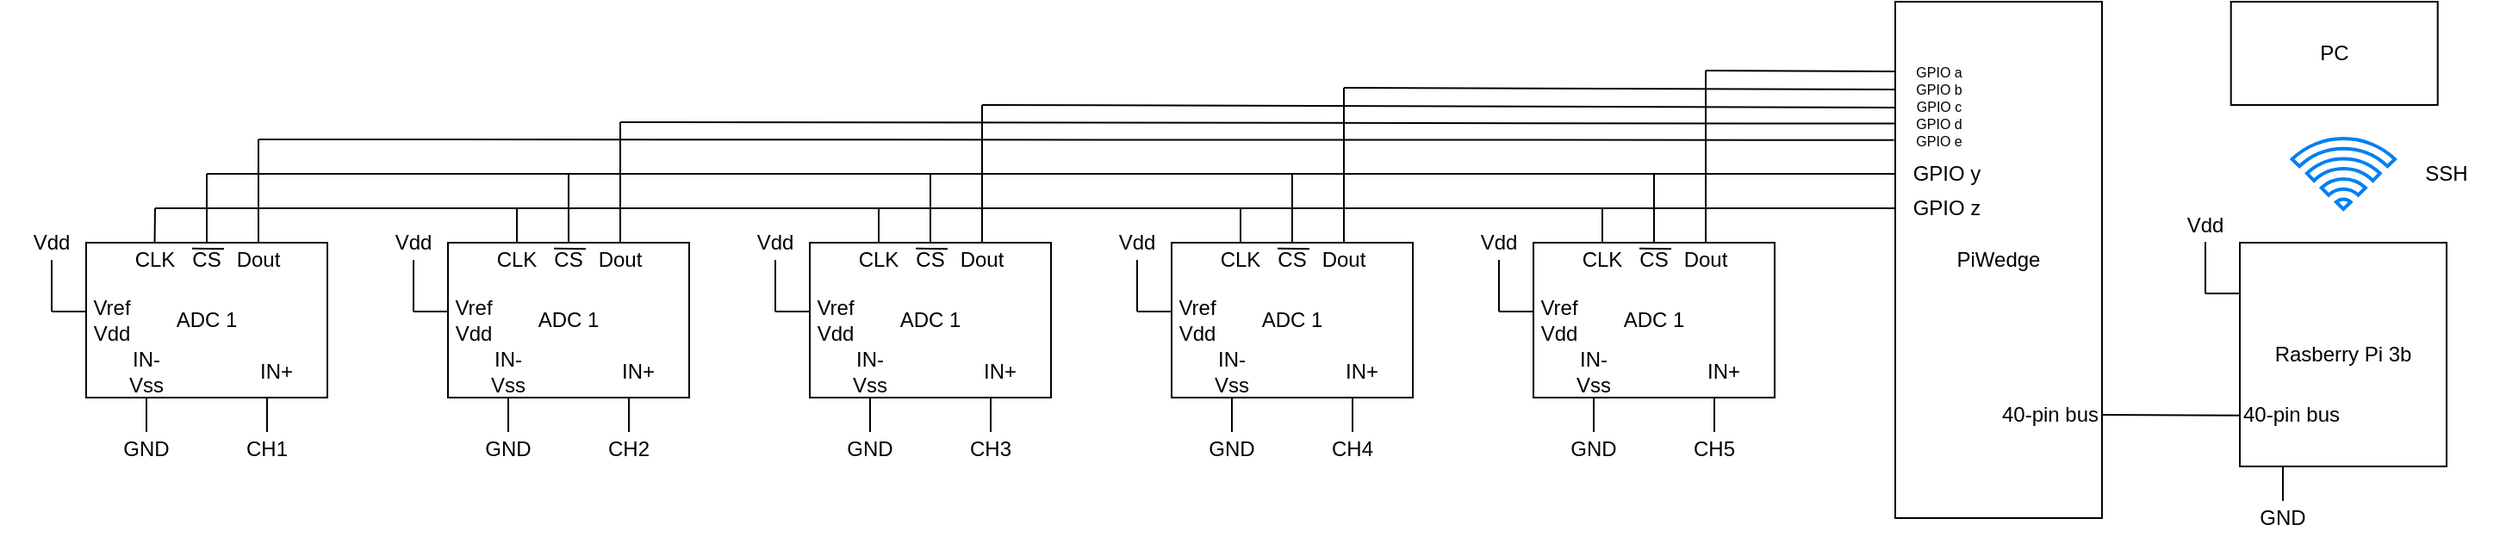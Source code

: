 <mxfile version="22.1.21" type="device">
  <diagram name="Page-1" id="Ev36nVuPld4PKjtB2sHt">
    <mxGraphModel dx="1562" dy="754" grid="1" gridSize="10" guides="1" tooltips="1" connect="1" arrows="1" fold="1" page="1" pageScale="1" pageWidth="1654" pageHeight="1169" math="0" shadow="0">
      <root>
        <mxCell id="0" />
        <mxCell id="1" parent="0" />
        <mxCell id="anxNY39wNQdtn7TiDI63-10" value="PiWedge" style="rounded=0;whiteSpace=wrap;html=1;" parent="1" vertex="1">
          <mxGeometry x="1230" y="520" width="120" height="300" as="geometry" />
        </mxCell>
        <mxCell id="anxNY39wNQdtn7TiDI63-11" value="Rasberry Pi 3b" style="rounded=0;whiteSpace=wrap;html=1;" parent="1" vertex="1">
          <mxGeometry x="1430" y="660" width="120" height="130" as="geometry" />
        </mxCell>
        <mxCell id="anxNY39wNQdtn7TiDI63-12" value="ADC 1" style="rounded=0;whiteSpace=wrap;html=1;" parent="1" vertex="1">
          <mxGeometry x="180" y="660" width="140" height="90" as="geometry" />
        </mxCell>
        <mxCell id="anxNY39wNQdtn7TiDI63-24" value="" style="endArrow=none;html=1;rounded=0;entryX=-0.005;entryY=0.334;entryDx=0;entryDy=0;entryPerimeter=0;" parent="1" target="anxNY39wNQdtn7TiDI63-28" edge="1">
          <mxGeometry width="50" height="50" relative="1" as="geometry">
            <mxPoint x="160" y="700" as="sourcePoint" />
            <mxPoint x="480" y="740" as="targetPoint" />
          </mxGeometry>
        </mxCell>
        <mxCell id="anxNY39wNQdtn7TiDI63-26" value="" style="endArrow=none;html=1;rounded=0;entryX=0.25;entryY=1;entryDx=0;entryDy=0;" parent="1" target="anxNY39wNQdtn7TiDI63-12" edge="1">
          <mxGeometry width="50" height="50" relative="1" as="geometry">
            <mxPoint x="215" y="770" as="sourcePoint" />
            <mxPoint x="390" y="630" as="targetPoint" />
          </mxGeometry>
        </mxCell>
        <mxCell id="anxNY39wNQdtn7TiDI63-27" value="IN-&lt;br&gt;Vss" style="text;html=1;strokeColor=none;fillColor=none;align=center;verticalAlign=middle;whiteSpace=wrap;rounded=0;" parent="1" vertex="1">
          <mxGeometry x="185" y="720" width="60" height="30" as="geometry" />
        </mxCell>
        <mxCell id="anxNY39wNQdtn7TiDI63-28" value="Vref&lt;br&gt;Vdd" style="text;html=1;strokeColor=none;fillColor=none;align=center;verticalAlign=middle;whiteSpace=wrap;rounded=0;" parent="1" vertex="1">
          <mxGeometry x="180" y="690" width="30" height="30" as="geometry" />
        </mxCell>
        <mxCell id="anxNY39wNQdtn7TiDI63-30" value="" style="endArrow=none;html=1;rounded=0;entryX=0.75;entryY=1;entryDx=0;entryDy=0;" parent="1" target="anxNY39wNQdtn7TiDI63-12" edge="1">
          <mxGeometry width="50" height="50" relative="1" as="geometry">
            <mxPoint x="285" y="770" as="sourcePoint" />
            <mxPoint x="390" y="710" as="targetPoint" />
          </mxGeometry>
        </mxCell>
        <mxCell id="anxNY39wNQdtn7TiDI63-31" value="IN+" style="text;html=1;align=center;verticalAlign=middle;resizable=0;points=[];autosize=1;strokeColor=none;fillColor=none;" parent="1" vertex="1">
          <mxGeometry x="270" y="720" width="40" height="30" as="geometry" />
        </mxCell>
        <mxCell id="anxNY39wNQdtn7TiDI63-32" value="" style="endArrow=none;html=1;rounded=0;" parent="1" edge="1">
          <mxGeometry width="50" height="50" relative="1" as="geometry">
            <mxPoint x="280" y="660" as="sourcePoint" />
            <mxPoint x="280" y="600" as="targetPoint" />
          </mxGeometry>
        </mxCell>
        <mxCell id="anxNY39wNQdtn7TiDI63-33" value="" style="endArrow=none;html=1;rounded=0;" parent="1" edge="1">
          <mxGeometry width="50" height="50" relative="1" as="geometry">
            <mxPoint x="160" y="700" as="sourcePoint" />
            <mxPoint x="160" y="670" as="targetPoint" />
          </mxGeometry>
        </mxCell>
        <mxCell id="anxNY39wNQdtn7TiDI63-34" value="" style="endArrow=none;html=1;rounded=0;exitX=0.284;exitY=0.003;exitDx=0;exitDy=0;exitPerimeter=0;" parent="1" source="anxNY39wNQdtn7TiDI63-12" edge="1">
          <mxGeometry width="50" height="50" relative="1" as="geometry">
            <mxPoint x="230" y="720" as="sourcePoint" />
            <mxPoint x="220" y="640" as="targetPoint" />
          </mxGeometry>
        </mxCell>
        <mxCell id="anxNY39wNQdtn7TiDI63-35" value="" style="endArrow=none;html=1;rounded=0;exitX=0.5;exitY=0;exitDx=0;exitDy=0;" parent="1" source="anxNY39wNQdtn7TiDI63-12" edge="1">
          <mxGeometry width="50" height="50" relative="1" as="geometry">
            <mxPoint x="230" y="720" as="sourcePoint" />
            <mxPoint x="250" y="620" as="targetPoint" />
          </mxGeometry>
        </mxCell>
        <mxCell id="anxNY39wNQdtn7TiDI63-43" value="" style="endArrow=none;html=1;rounded=0;exitX=0.75;exitY=0;exitDx=0;exitDy=0;" parent="1" edge="1">
          <mxGeometry width="50" height="50" relative="1" as="geometry">
            <mxPoint x="490" y="670" as="sourcePoint" />
            <mxPoint x="490" y="590" as="targetPoint" />
          </mxGeometry>
        </mxCell>
        <mxCell id="anxNY39wNQdtn7TiDI63-45" value="" style="endArrow=none;html=1;rounded=0;exitX=0.25;exitY=0;exitDx=0;exitDy=0;" parent="1" edge="1">
          <mxGeometry width="50" height="50" relative="1" as="geometry">
            <mxPoint x="430" y="670" as="sourcePoint" />
            <mxPoint x="430" y="640" as="targetPoint" />
          </mxGeometry>
        </mxCell>
        <mxCell id="anxNY39wNQdtn7TiDI63-46" value="" style="endArrow=none;html=1;rounded=0;exitX=0.5;exitY=0;exitDx=0;exitDy=0;" parent="1" edge="1">
          <mxGeometry width="50" height="50" relative="1" as="geometry">
            <mxPoint x="460" y="670" as="sourcePoint" />
            <mxPoint x="460" y="620" as="targetPoint" />
          </mxGeometry>
        </mxCell>
        <mxCell id="anxNY39wNQdtn7TiDI63-77" value="" style="endArrow=none;html=1;rounded=0;exitX=0.75;exitY=0;exitDx=0;exitDy=0;" parent="1" edge="1">
          <mxGeometry width="50" height="50" relative="1" as="geometry">
            <mxPoint x="700" y="670" as="sourcePoint" />
            <mxPoint x="700" y="580" as="targetPoint" />
          </mxGeometry>
        </mxCell>
        <mxCell id="anxNY39wNQdtn7TiDI63-79" value="" style="endArrow=none;html=1;rounded=0;exitX=0.25;exitY=0;exitDx=0;exitDy=0;" parent="1" edge="1">
          <mxGeometry width="50" height="50" relative="1" as="geometry">
            <mxPoint x="640" y="670" as="sourcePoint" />
            <mxPoint x="640" y="640" as="targetPoint" />
          </mxGeometry>
        </mxCell>
        <mxCell id="anxNY39wNQdtn7TiDI63-80" value="" style="endArrow=none;html=1;rounded=0;exitX=0.5;exitY=0;exitDx=0;exitDy=0;" parent="1" edge="1">
          <mxGeometry width="50" height="50" relative="1" as="geometry">
            <mxPoint x="670" y="670" as="sourcePoint" />
            <mxPoint x="670" y="620" as="targetPoint" />
          </mxGeometry>
        </mxCell>
        <mxCell id="anxNY39wNQdtn7TiDI63-88" value="" style="endArrow=none;html=1;rounded=0;exitX=0.75;exitY=0;exitDx=0;exitDy=0;" parent="1" edge="1">
          <mxGeometry width="50" height="50" relative="1" as="geometry">
            <mxPoint x="910" y="670" as="sourcePoint" />
            <mxPoint x="910" y="570" as="targetPoint" />
          </mxGeometry>
        </mxCell>
        <mxCell id="anxNY39wNQdtn7TiDI63-90" value="" style="endArrow=none;html=1;rounded=0;exitX=0.25;exitY=0;exitDx=0;exitDy=0;" parent="1" edge="1">
          <mxGeometry width="50" height="50" relative="1" as="geometry">
            <mxPoint x="850" y="670" as="sourcePoint" />
            <mxPoint x="850" y="640" as="targetPoint" />
          </mxGeometry>
        </mxCell>
        <mxCell id="anxNY39wNQdtn7TiDI63-91" value="" style="endArrow=none;html=1;rounded=0;exitX=0.5;exitY=0;exitDx=0;exitDy=0;" parent="1" edge="1">
          <mxGeometry width="50" height="50" relative="1" as="geometry">
            <mxPoint x="880" y="670" as="sourcePoint" />
            <mxPoint x="880" y="620" as="targetPoint" />
          </mxGeometry>
        </mxCell>
        <mxCell id="anxNY39wNQdtn7TiDI63-99" value="" style="endArrow=none;html=1;rounded=0;exitX=0.75;exitY=0;exitDx=0;exitDy=0;" parent="1" edge="1">
          <mxGeometry width="50" height="50" relative="1" as="geometry">
            <mxPoint x="1120" y="670" as="sourcePoint" />
            <mxPoint x="1120" y="560" as="targetPoint" />
          </mxGeometry>
        </mxCell>
        <mxCell id="anxNY39wNQdtn7TiDI63-101" value="" style="endArrow=none;html=1;rounded=0;exitX=0.25;exitY=0;exitDx=0;exitDy=0;" parent="1" edge="1">
          <mxGeometry width="50" height="50" relative="1" as="geometry">
            <mxPoint x="1060" y="670" as="sourcePoint" />
            <mxPoint x="1060" y="640" as="targetPoint" />
          </mxGeometry>
        </mxCell>
        <mxCell id="anxNY39wNQdtn7TiDI63-102" value="" style="endArrow=none;html=1;rounded=0;exitX=0.5;exitY=0;exitDx=0;exitDy=0;" parent="1" edge="1">
          <mxGeometry width="50" height="50" relative="1" as="geometry">
            <mxPoint x="1090" y="670" as="sourcePoint" />
            <mxPoint x="1090" y="620" as="targetPoint" />
          </mxGeometry>
        </mxCell>
        <mxCell id="anxNY39wNQdtn7TiDI63-103" value="" style="endArrow=none;html=1;rounded=0;entryX=0;entryY=0.5;entryDx=0;entryDy=0;" parent="1" target="anxNY39wNQdtn7TiDI63-109" edge="1">
          <mxGeometry width="50" height="50" relative="1" as="geometry">
            <mxPoint x="220" y="640" as="sourcePoint" />
            <mxPoint x="1210" y="640" as="targetPoint" />
          </mxGeometry>
        </mxCell>
        <mxCell id="anxNY39wNQdtn7TiDI63-104" value="" style="endArrow=none;html=1;rounded=0;exitX=0;exitY=0.5;exitDx=0;exitDy=0;" parent="1" source="anxNY39wNQdtn7TiDI63-108" edge="1">
          <mxGeometry width="50" height="50" relative="1" as="geometry">
            <mxPoint x="1210" y="620" as="sourcePoint" />
            <mxPoint x="250" y="620" as="targetPoint" />
          </mxGeometry>
        </mxCell>
        <mxCell id="anxNY39wNQdtn7TiDI63-105" value="" style="endArrow=none;html=1;rounded=0;exitX=-0.006;exitY=0.268;exitDx=0;exitDy=0;exitPerimeter=0;" parent="1" source="anxNY39wNQdtn7TiDI63-10" edge="1">
          <mxGeometry width="50" height="50" relative="1" as="geometry">
            <mxPoint x="1220" y="600" as="sourcePoint" />
            <mxPoint x="280" y="600" as="targetPoint" />
          </mxGeometry>
        </mxCell>
        <mxCell id="anxNY39wNQdtn7TiDI63-108" value="GPIO y" style="text;html=1;strokeColor=none;fillColor=none;align=center;verticalAlign=middle;whiteSpace=wrap;rounded=0;" parent="1" vertex="1">
          <mxGeometry x="1230" y="610" width="60" height="20" as="geometry" />
        </mxCell>
        <mxCell id="anxNY39wNQdtn7TiDI63-109" value="GPIO z" style="text;html=1;strokeColor=none;fillColor=none;align=center;verticalAlign=middle;whiteSpace=wrap;rounded=0;" parent="1" vertex="1">
          <mxGeometry x="1230" y="630" width="60" height="20" as="geometry" />
        </mxCell>
        <mxCell id="anxNY39wNQdtn7TiDI63-110" value="" style="endArrow=none;html=1;rounded=0;entryX=0;entryY=0.772;entryDx=0;entryDy=0;entryPerimeter=0;" parent="1" target="anxNY39wNQdtn7TiDI63-11" edge="1">
          <mxGeometry width="50" height="50" relative="1" as="geometry">
            <mxPoint x="1350" y="760" as="sourcePoint" />
            <mxPoint x="1320" y="650" as="targetPoint" />
          </mxGeometry>
        </mxCell>
        <mxCell id="anxNY39wNQdtn7TiDI63-111" value="40-pin bus" style="text;html=1;strokeColor=none;fillColor=none;align=center;verticalAlign=middle;whiteSpace=wrap;rounded=0;" parent="1" vertex="1">
          <mxGeometry x="1290" y="740" width="60" height="40" as="geometry" />
        </mxCell>
        <mxCell id="anxNY39wNQdtn7TiDI63-112" value="CS" style="text;html=1;strokeColor=none;fillColor=none;align=center;verticalAlign=middle;whiteSpace=wrap;rounded=0;" parent="1" vertex="1">
          <mxGeometry x="240" y="660" width="20" height="20" as="geometry" />
        </mxCell>
        <mxCell id="anxNY39wNQdtn7TiDI63-113" value="CLK" style="text;html=1;strokeColor=none;fillColor=none;align=center;verticalAlign=middle;whiteSpace=wrap;rounded=0;" parent="1" vertex="1">
          <mxGeometry x="210" y="660" width="20" height="20" as="geometry" />
        </mxCell>
        <mxCell id="anxNY39wNQdtn7TiDI63-122" value="" style="endArrow=none;html=1;rounded=0;exitX=-0.001;exitY=0.236;exitDx=0;exitDy=0;exitPerimeter=0;" parent="1" source="anxNY39wNQdtn7TiDI63-10" edge="1">
          <mxGeometry width="50" height="50" relative="1" as="geometry">
            <mxPoint x="840" y="660" as="sourcePoint" />
            <mxPoint x="490" y="590" as="targetPoint" />
          </mxGeometry>
        </mxCell>
        <mxCell id="anxNY39wNQdtn7TiDI63-123" value="" style="endArrow=none;html=1;rounded=0;entryX=0.004;entryY=0.205;entryDx=0;entryDy=0;entryPerimeter=0;" parent="1" target="anxNY39wNQdtn7TiDI63-10" edge="1">
          <mxGeometry width="50" height="50" relative="1" as="geometry">
            <mxPoint x="700" y="580" as="sourcePoint" />
            <mxPoint x="1090" y="620" as="targetPoint" />
          </mxGeometry>
        </mxCell>
        <mxCell id="anxNY39wNQdtn7TiDI63-124" value="" style="endArrow=none;html=1;rounded=0;exitX=0.004;exitY=0.17;exitDx=0;exitDy=0;exitPerimeter=0;" parent="1" source="anxNY39wNQdtn7TiDI63-10" edge="1">
          <mxGeometry width="50" height="50" relative="1" as="geometry">
            <mxPoint x="1070" y="710" as="sourcePoint" />
            <mxPoint x="910" y="570" as="targetPoint" />
          </mxGeometry>
        </mxCell>
        <mxCell id="anxNY39wNQdtn7TiDI63-125" value="" style="endArrow=none;html=1;rounded=0;entryX=0.002;entryY=0.135;entryDx=0;entryDy=0;entryPerimeter=0;" parent="1" target="anxNY39wNQdtn7TiDI63-10" edge="1">
          <mxGeometry width="50" height="50" relative="1" as="geometry">
            <mxPoint x="1120" y="560" as="sourcePoint" />
            <mxPoint x="1210" y="580" as="targetPoint" />
          </mxGeometry>
        </mxCell>
        <mxCell id="anxNY39wNQdtn7TiDI63-126" value="" style="html=1;verticalLabelPosition=bottom;align=center;labelBackgroundColor=#ffffff;verticalAlign=top;strokeWidth=2;strokeColor=#0080F0;shadow=0;dashed=0;shape=mxgraph.ios7.icons.wifi;pointerEvents=1" parent="1" vertex="1">
          <mxGeometry x="1460.3" y="599.5" width="59.7" height="41" as="geometry" />
        </mxCell>
        <mxCell id="anxNY39wNQdtn7TiDI63-127" value="PC" style="rounded=0;whiteSpace=wrap;html=1;" parent="1" vertex="1">
          <mxGeometry x="1424.85" y="520" width="120" height="60" as="geometry" />
        </mxCell>
        <mxCell id="anxNY39wNQdtn7TiDI63-128" value="SSH" style="text;html=1;strokeColor=none;fillColor=none;align=center;verticalAlign=middle;whiteSpace=wrap;rounded=0;" parent="1" vertex="1">
          <mxGeometry x="1520" y="605" width="60" height="30" as="geometry" />
        </mxCell>
        <mxCell id="anxNY39wNQdtn7TiDI63-129" value="Dout" style="text;html=1;strokeColor=none;fillColor=none;align=center;verticalAlign=middle;whiteSpace=wrap;rounded=0;" parent="1" vertex="1">
          <mxGeometry x="270" y="660" width="20" height="20" as="geometry" />
        </mxCell>
        <mxCell id="anxNY39wNQdtn7TiDI63-132" value="Vdd" style="text;html=1;strokeColor=none;fillColor=none;align=center;verticalAlign=middle;whiteSpace=wrap;rounded=0;" parent="1" vertex="1">
          <mxGeometry x="130" y="650" width="60" height="20" as="geometry" />
        </mxCell>
        <mxCell id="anxNY39wNQdtn7TiDI63-133" value="GND" style="text;html=1;strokeColor=none;fillColor=none;align=center;verticalAlign=middle;whiteSpace=wrap;rounded=0;" parent="1" vertex="1">
          <mxGeometry x="190" y="770" width="50" height="20" as="geometry" />
        </mxCell>
        <mxCell id="anxNY39wNQdtn7TiDI63-135" value="" style="endArrow=none;html=1;rounded=0;entryX=1;entryY=0.18;entryDx=0;entryDy=0;exitX=0.076;exitY=0.166;exitDx=0;exitDy=0;entryPerimeter=0;exitPerimeter=0;" parent="1" source="anxNY39wNQdtn7TiDI63-112" target="anxNY39wNQdtn7TiDI63-112" edge="1">
          <mxGeometry width="50" height="50" relative="1" as="geometry">
            <mxPoint x="340" y="740" as="sourcePoint" />
            <mxPoint x="390" y="690" as="targetPoint" />
          </mxGeometry>
        </mxCell>
        <mxCell id="anxNY39wNQdtn7TiDI63-136" value="CH1" style="text;html=1;strokeColor=none;fillColor=none;align=center;verticalAlign=middle;whiteSpace=wrap;rounded=0;" parent="1" vertex="1">
          <mxGeometry x="270" y="765" width="30" height="30" as="geometry" />
        </mxCell>
        <mxCell id="anxNY39wNQdtn7TiDI63-137" value="ADC 1" style="rounded=0;whiteSpace=wrap;html=1;" parent="1" vertex="1">
          <mxGeometry x="390" y="660" width="140" height="90" as="geometry" />
        </mxCell>
        <mxCell id="anxNY39wNQdtn7TiDI63-138" value="" style="endArrow=none;html=1;rounded=0;entryX=-0.005;entryY=0.334;entryDx=0;entryDy=0;entryPerimeter=0;" parent="1" target="anxNY39wNQdtn7TiDI63-141" edge="1">
          <mxGeometry width="50" height="50" relative="1" as="geometry">
            <mxPoint x="370" y="700" as="sourcePoint" />
            <mxPoint x="690" y="740" as="targetPoint" />
          </mxGeometry>
        </mxCell>
        <mxCell id="anxNY39wNQdtn7TiDI63-139" value="" style="endArrow=none;html=1;rounded=0;entryX=0.25;entryY=1;entryDx=0;entryDy=0;" parent="1" target="anxNY39wNQdtn7TiDI63-137" edge="1">
          <mxGeometry width="50" height="50" relative="1" as="geometry">
            <mxPoint x="425" y="770" as="sourcePoint" />
            <mxPoint x="600" y="630" as="targetPoint" />
          </mxGeometry>
        </mxCell>
        <mxCell id="anxNY39wNQdtn7TiDI63-140" value="IN-&lt;br&gt;Vss" style="text;html=1;strokeColor=none;fillColor=none;align=center;verticalAlign=middle;whiteSpace=wrap;rounded=0;" parent="1" vertex="1">
          <mxGeometry x="395" y="720" width="60" height="30" as="geometry" />
        </mxCell>
        <mxCell id="anxNY39wNQdtn7TiDI63-141" value="Vref&lt;br&gt;Vdd" style="text;html=1;strokeColor=none;fillColor=none;align=center;verticalAlign=middle;whiteSpace=wrap;rounded=0;" parent="1" vertex="1">
          <mxGeometry x="390" y="690" width="30" height="30" as="geometry" />
        </mxCell>
        <mxCell id="anxNY39wNQdtn7TiDI63-142" value="" style="endArrow=none;html=1;rounded=0;entryX=0.75;entryY=1;entryDx=0;entryDy=0;" parent="1" target="anxNY39wNQdtn7TiDI63-137" edge="1">
          <mxGeometry width="50" height="50" relative="1" as="geometry">
            <mxPoint x="495" y="770" as="sourcePoint" />
            <mxPoint x="600" y="710" as="targetPoint" />
          </mxGeometry>
        </mxCell>
        <mxCell id="anxNY39wNQdtn7TiDI63-143" value="IN+" style="text;html=1;align=center;verticalAlign=middle;resizable=0;points=[];autosize=1;strokeColor=none;fillColor=none;" parent="1" vertex="1">
          <mxGeometry x="480" y="720" width="40" height="30" as="geometry" />
        </mxCell>
        <mxCell id="anxNY39wNQdtn7TiDI63-144" value="" style="endArrow=none;html=1;rounded=0;" parent="1" edge="1">
          <mxGeometry width="50" height="50" relative="1" as="geometry">
            <mxPoint x="370" y="700" as="sourcePoint" />
            <mxPoint x="370" y="670" as="targetPoint" />
          </mxGeometry>
        </mxCell>
        <mxCell id="anxNY39wNQdtn7TiDI63-145" value="CS" style="text;html=1;strokeColor=none;fillColor=none;align=center;verticalAlign=middle;whiteSpace=wrap;rounded=0;" parent="1" vertex="1">
          <mxGeometry x="450" y="660" width="20" height="20" as="geometry" />
        </mxCell>
        <mxCell id="anxNY39wNQdtn7TiDI63-146" value="CLK" style="text;html=1;strokeColor=none;fillColor=none;align=center;verticalAlign=middle;whiteSpace=wrap;rounded=0;" parent="1" vertex="1">
          <mxGeometry x="420" y="660" width="20" height="20" as="geometry" />
        </mxCell>
        <mxCell id="anxNY39wNQdtn7TiDI63-147" value="Dout" style="text;html=1;strokeColor=none;fillColor=none;align=center;verticalAlign=middle;whiteSpace=wrap;rounded=0;" parent="1" vertex="1">
          <mxGeometry x="480" y="660" width="20" height="20" as="geometry" />
        </mxCell>
        <mxCell id="anxNY39wNQdtn7TiDI63-148" value="Vdd" style="text;html=1;strokeColor=none;fillColor=none;align=center;verticalAlign=middle;whiteSpace=wrap;rounded=0;" parent="1" vertex="1">
          <mxGeometry x="340" y="650" width="60" height="20" as="geometry" />
        </mxCell>
        <mxCell id="anxNY39wNQdtn7TiDI63-149" value="GND" style="text;html=1;strokeColor=none;fillColor=none;align=center;verticalAlign=middle;whiteSpace=wrap;rounded=0;" parent="1" vertex="1">
          <mxGeometry x="400" y="770" width="50" height="20" as="geometry" />
        </mxCell>
        <mxCell id="anxNY39wNQdtn7TiDI63-150" value="" style="endArrow=none;html=1;rounded=0;entryX=1;entryY=0.18;entryDx=0;entryDy=0;exitX=0.076;exitY=0.166;exitDx=0;exitDy=0;entryPerimeter=0;exitPerimeter=0;" parent="1" source="anxNY39wNQdtn7TiDI63-145" target="anxNY39wNQdtn7TiDI63-145" edge="1">
          <mxGeometry width="50" height="50" relative="1" as="geometry">
            <mxPoint x="550" y="740" as="sourcePoint" />
            <mxPoint x="600" y="690" as="targetPoint" />
          </mxGeometry>
        </mxCell>
        <mxCell id="anxNY39wNQdtn7TiDI63-151" value="CH2" style="text;html=1;strokeColor=none;fillColor=none;align=center;verticalAlign=middle;whiteSpace=wrap;rounded=0;" parent="1" vertex="1">
          <mxGeometry x="480" y="765" width="30" height="30" as="geometry" />
        </mxCell>
        <mxCell id="anxNY39wNQdtn7TiDI63-152" value="ADC 1" style="rounded=0;whiteSpace=wrap;html=1;" parent="1" vertex="1">
          <mxGeometry x="600" y="660" width="140" height="90" as="geometry" />
        </mxCell>
        <mxCell id="anxNY39wNQdtn7TiDI63-153" value="" style="endArrow=none;html=1;rounded=0;entryX=-0.005;entryY=0.334;entryDx=0;entryDy=0;entryPerimeter=0;" parent="1" target="anxNY39wNQdtn7TiDI63-156" edge="1">
          <mxGeometry width="50" height="50" relative="1" as="geometry">
            <mxPoint x="580" y="700" as="sourcePoint" />
            <mxPoint x="900" y="740" as="targetPoint" />
          </mxGeometry>
        </mxCell>
        <mxCell id="anxNY39wNQdtn7TiDI63-154" value="" style="endArrow=none;html=1;rounded=0;entryX=0.25;entryY=1;entryDx=0;entryDy=0;" parent="1" target="anxNY39wNQdtn7TiDI63-152" edge="1">
          <mxGeometry width="50" height="50" relative="1" as="geometry">
            <mxPoint x="635" y="770" as="sourcePoint" />
            <mxPoint x="810" y="630" as="targetPoint" />
          </mxGeometry>
        </mxCell>
        <mxCell id="anxNY39wNQdtn7TiDI63-155" value="IN-&lt;br&gt;Vss" style="text;html=1;strokeColor=none;fillColor=none;align=center;verticalAlign=middle;whiteSpace=wrap;rounded=0;" parent="1" vertex="1">
          <mxGeometry x="605" y="720" width="60" height="30" as="geometry" />
        </mxCell>
        <mxCell id="anxNY39wNQdtn7TiDI63-156" value="Vref&lt;br&gt;Vdd" style="text;html=1;strokeColor=none;fillColor=none;align=center;verticalAlign=middle;whiteSpace=wrap;rounded=0;" parent="1" vertex="1">
          <mxGeometry x="600" y="690" width="30" height="30" as="geometry" />
        </mxCell>
        <mxCell id="anxNY39wNQdtn7TiDI63-157" value="" style="endArrow=none;html=1;rounded=0;entryX=0.75;entryY=1;entryDx=0;entryDy=0;" parent="1" target="anxNY39wNQdtn7TiDI63-152" edge="1">
          <mxGeometry width="50" height="50" relative="1" as="geometry">
            <mxPoint x="705" y="770" as="sourcePoint" />
            <mxPoint x="810" y="710" as="targetPoint" />
          </mxGeometry>
        </mxCell>
        <mxCell id="anxNY39wNQdtn7TiDI63-158" value="IN+" style="text;html=1;align=center;verticalAlign=middle;resizable=0;points=[];autosize=1;strokeColor=none;fillColor=none;" parent="1" vertex="1">
          <mxGeometry x="690" y="720" width="40" height="30" as="geometry" />
        </mxCell>
        <mxCell id="anxNY39wNQdtn7TiDI63-159" value="" style="endArrow=none;html=1;rounded=0;" parent="1" edge="1">
          <mxGeometry width="50" height="50" relative="1" as="geometry">
            <mxPoint x="580" y="700" as="sourcePoint" />
            <mxPoint x="580" y="670" as="targetPoint" />
          </mxGeometry>
        </mxCell>
        <mxCell id="anxNY39wNQdtn7TiDI63-160" value="CS" style="text;html=1;strokeColor=none;fillColor=none;align=center;verticalAlign=middle;whiteSpace=wrap;rounded=0;" parent="1" vertex="1">
          <mxGeometry x="660" y="660" width="20" height="20" as="geometry" />
        </mxCell>
        <mxCell id="anxNY39wNQdtn7TiDI63-161" value="CLK" style="text;html=1;strokeColor=none;fillColor=none;align=center;verticalAlign=middle;whiteSpace=wrap;rounded=0;" parent="1" vertex="1">
          <mxGeometry x="630" y="660" width="20" height="20" as="geometry" />
        </mxCell>
        <mxCell id="anxNY39wNQdtn7TiDI63-162" value="Dout" style="text;html=1;strokeColor=none;fillColor=none;align=center;verticalAlign=middle;whiteSpace=wrap;rounded=0;" parent="1" vertex="1">
          <mxGeometry x="690" y="660" width="20" height="20" as="geometry" />
        </mxCell>
        <mxCell id="anxNY39wNQdtn7TiDI63-163" value="Vdd" style="text;html=1;strokeColor=none;fillColor=none;align=center;verticalAlign=middle;whiteSpace=wrap;rounded=0;" parent="1" vertex="1">
          <mxGeometry x="550" y="650" width="60" height="20" as="geometry" />
        </mxCell>
        <mxCell id="anxNY39wNQdtn7TiDI63-164" value="GND" style="text;html=1;strokeColor=none;fillColor=none;align=center;verticalAlign=middle;whiteSpace=wrap;rounded=0;" parent="1" vertex="1">
          <mxGeometry x="610" y="770" width="50" height="20" as="geometry" />
        </mxCell>
        <mxCell id="anxNY39wNQdtn7TiDI63-165" value="" style="endArrow=none;html=1;rounded=0;entryX=1;entryY=0.18;entryDx=0;entryDy=0;exitX=0.076;exitY=0.166;exitDx=0;exitDy=0;entryPerimeter=0;exitPerimeter=0;" parent="1" source="anxNY39wNQdtn7TiDI63-160" target="anxNY39wNQdtn7TiDI63-160" edge="1">
          <mxGeometry width="50" height="50" relative="1" as="geometry">
            <mxPoint x="760" y="740" as="sourcePoint" />
            <mxPoint x="810" y="690" as="targetPoint" />
          </mxGeometry>
        </mxCell>
        <mxCell id="anxNY39wNQdtn7TiDI63-166" value="CH3" style="text;html=1;strokeColor=none;fillColor=none;align=center;verticalAlign=middle;whiteSpace=wrap;rounded=0;" parent="1" vertex="1">
          <mxGeometry x="690" y="765" width="30" height="30" as="geometry" />
        </mxCell>
        <mxCell id="anxNY39wNQdtn7TiDI63-167" value="ADC 1" style="rounded=0;whiteSpace=wrap;html=1;" parent="1" vertex="1">
          <mxGeometry x="810" y="660" width="140" height="90" as="geometry" />
        </mxCell>
        <mxCell id="anxNY39wNQdtn7TiDI63-168" value="" style="endArrow=none;html=1;rounded=0;entryX=-0.005;entryY=0.334;entryDx=0;entryDy=0;entryPerimeter=0;" parent="1" target="anxNY39wNQdtn7TiDI63-171" edge="1">
          <mxGeometry width="50" height="50" relative="1" as="geometry">
            <mxPoint x="790" y="700" as="sourcePoint" />
            <mxPoint x="1110" y="740" as="targetPoint" />
          </mxGeometry>
        </mxCell>
        <mxCell id="anxNY39wNQdtn7TiDI63-169" value="" style="endArrow=none;html=1;rounded=0;entryX=0.25;entryY=1;entryDx=0;entryDy=0;" parent="1" target="anxNY39wNQdtn7TiDI63-167" edge="1">
          <mxGeometry width="50" height="50" relative="1" as="geometry">
            <mxPoint x="845" y="770" as="sourcePoint" />
            <mxPoint x="1020" y="630" as="targetPoint" />
          </mxGeometry>
        </mxCell>
        <mxCell id="anxNY39wNQdtn7TiDI63-170" value="IN-&lt;br&gt;Vss" style="text;html=1;strokeColor=none;fillColor=none;align=center;verticalAlign=middle;whiteSpace=wrap;rounded=0;" parent="1" vertex="1">
          <mxGeometry x="815" y="720" width="60" height="30" as="geometry" />
        </mxCell>
        <mxCell id="anxNY39wNQdtn7TiDI63-171" value="Vref&lt;br&gt;Vdd" style="text;html=1;strokeColor=none;fillColor=none;align=center;verticalAlign=middle;whiteSpace=wrap;rounded=0;" parent="1" vertex="1">
          <mxGeometry x="810" y="690" width="30" height="30" as="geometry" />
        </mxCell>
        <mxCell id="anxNY39wNQdtn7TiDI63-172" value="" style="endArrow=none;html=1;rounded=0;entryX=0.75;entryY=1;entryDx=0;entryDy=0;" parent="1" target="anxNY39wNQdtn7TiDI63-167" edge="1">
          <mxGeometry width="50" height="50" relative="1" as="geometry">
            <mxPoint x="915" y="770" as="sourcePoint" />
            <mxPoint x="1020" y="710" as="targetPoint" />
          </mxGeometry>
        </mxCell>
        <mxCell id="anxNY39wNQdtn7TiDI63-173" value="IN+" style="text;html=1;align=center;verticalAlign=middle;resizable=0;points=[];autosize=1;strokeColor=none;fillColor=none;" parent="1" vertex="1">
          <mxGeometry x="900" y="720" width="40" height="30" as="geometry" />
        </mxCell>
        <mxCell id="anxNY39wNQdtn7TiDI63-174" value="" style="endArrow=none;html=1;rounded=0;" parent="1" edge="1">
          <mxGeometry width="50" height="50" relative="1" as="geometry">
            <mxPoint x="790" y="700" as="sourcePoint" />
            <mxPoint x="790" y="670" as="targetPoint" />
          </mxGeometry>
        </mxCell>
        <mxCell id="anxNY39wNQdtn7TiDI63-175" value="CS" style="text;html=1;strokeColor=none;fillColor=none;align=center;verticalAlign=middle;whiteSpace=wrap;rounded=0;" parent="1" vertex="1">
          <mxGeometry x="870" y="660" width="20" height="20" as="geometry" />
        </mxCell>
        <mxCell id="anxNY39wNQdtn7TiDI63-176" value="CLK" style="text;html=1;strokeColor=none;fillColor=none;align=center;verticalAlign=middle;whiteSpace=wrap;rounded=0;" parent="1" vertex="1">
          <mxGeometry x="840" y="660" width="20" height="20" as="geometry" />
        </mxCell>
        <mxCell id="anxNY39wNQdtn7TiDI63-177" value="Dout" style="text;html=1;strokeColor=none;fillColor=none;align=center;verticalAlign=middle;whiteSpace=wrap;rounded=0;" parent="1" vertex="1">
          <mxGeometry x="900" y="660" width="20" height="20" as="geometry" />
        </mxCell>
        <mxCell id="anxNY39wNQdtn7TiDI63-178" value="Vdd" style="text;html=1;strokeColor=none;fillColor=none;align=center;verticalAlign=middle;whiteSpace=wrap;rounded=0;" parent="1" vertex="1">
          <mxGeometry x="760" y="650" width="60" height="20" as="geometry" />
        </mxCell>
        <mxCell id="anxNY39wNQdtn7TiDI63-179" value="GND" style="text;html=1;strokeColor=none;fillColor=none;align=center;verticalAlign=middle;whiteSpace=wrap;rounded=0;" parent="1" vertex="1">
          <mxGeometry x="820" y="770" width="50" height="20" as="geometry" />
        </mxCell>
        <mxCell id="anxNY39wNQdtn7TiDI63-180" value="" style="endArrow=none;html=1;rounded=0;entryX=1;entryY=0.18;entryDx=0;entryDy=0;exitX=0.076;exitY=0.166;exitDx=0;exitDy=0;entryPerimeter=0;exitPerimeter=0;" parent="1" source="anxNY39wNQdtn7TiDI63-175" target="anxNY39wNQdtn7TiDI63-175" edge="1">
          <mxGeometry width="50" height="50" relative="1" as="geometry">
            <mxPoint x="970" y="740" as="sourcePoint" />
            <mxPoint x="1020" y="690" as="targetPoint" />
          </mxGeometry>
        </mxCell>
        <mxCell id="anxNY39wNQdtn7TiDI63-181" value="CH4" style="text;html=1;strokeColor=none;fillColor=none;align=center;verticalAlign=middle;whiteSpace=wrap;rounded=0;" parent="1" vertex="1">
          <mxGeometry x="900" y="765" width="30" height="30" as="geometry" />
        </mxCell>
        <mxCell id="anxNY39wNQdtn7TiDI63-182" value="ADC 1" style="rounded=0;whiteSpace=wrap;html=1;" parent="1" vertex="1">
          <mxGeometry x="1020" y="660" width="140" height="90" as="geometry" />
        </mxCell>
        <mxCell id="anxNY39wNQdtn7TiDI63-183" value="" style="endArrow=none;html=1;rounded=0;entryX=-0.005;entryY=0.334;entryDx=0;entryDy=0;entryPerimeter=0;" parent="1" target="anxNY39wNQdtn7TiDI63-186" edge="1">
          <mxGeometry width="50" height="50" relative="1" as="geometry">
            <mxPoint x="1000" y="700" as="sourcePoint" />
            <mxPoint x="1320" y="740" as="targetPoint" />
          </mxGeometry>
        </mxCell>
        <mxCell id="anxNY39wNQdtn7TiDI63-184" value="" style="endArrow=none;html=1;rounded=0;entryX=0.25;entryY=1;entryDx=0;entryDy=0;" parent="1" target="anxNY39wNQdtn7TiDI63-182" edge="1">
          <mxGeometry width="50" height="50" relative="1" as="geometry">
            <mxPoint x="1055" y="770" as="sourcePoint" />
            <mxPoint x="1230" y="630" as="targetPoint" />
          </mxGeometry>
        </mxCell>
        <mxCell id="anxNY39wNQdtn7TiDI63-185" value="IN-&lt;br&gt;Vss" style="text;html=1;strokeColor=none;fillColor=none;align=center;verticalAlign=middle;whiteSpace=wrap;rounded=0;" parent="1" vertex="1">
          <mxGeometry x="1025" y="720" width="60" height="30" as="geometry" />
        </mxCell>
        <mxCell id="anxNY39wNQdtn7TiDI63-186" value="Vref&lt;br&gt;Vdd" style="text;html=1;strokeColor=none;fillColor=none;align=center;verticalAlign=middle;whiteSpace=wrap;rounded=0;" parent="1" vertex="1">
          <mxGeometry x="1020" y="690" width="30" height="30" as="geometry" />
        </mxCell>
        <mxCell id="anxNY39wNQdtn7TiDI63-187" value="" style="endArrow=none;html=1;rounded=0;entryX=0.75;entryY=1;entryDx=0;entryDy=0;" parent="1" target="anxNY39wNQdtn7TiDI63-182" edge="1">
          <mxGeometry width="50" height="50" relative="1" as="geometry">
            <mxPoint x="1125" y="770" as="sourcePoint" />
            <mxPoint x="1230" y="710" as="targetPoint" />
          </mxGeometry>
        </mxCell>
        <mxCell id="anxNY39wNQdtn7TiDI63-188" value="IN+" style="text;html=1;align=center;verticalAlign=middle;resizable=0;points=[];autosize=1;strokeColor=none;fillColor=none;" parent="1" vertex="1">
          <mxGeometry x="1110" y="720" width="40" height="30" as="geometry" />
        </mxCell>
        <mxCell id="anxNY39wNQdtn7TiDI63-189" value="" style="endArrow=none;html=1;rounded=0;" parent="1" edge="1">
          <mxGeometry width="50" height="50" relative="1" as="geometry">
            <mxPoint x="1000" y="700" as="sourcePoint" />
            <mxPoint x="1000" y="670" as="targetPoint" />
          </mxGeometry>
        </mxCell>
        <mxCell id="anxNY39wNQdtn7TiDI63-190" value="CS" style="text;html=1;strokeColor=none;fillColor=none;align=center;verticalAlign=middle;whiteSpace=wrap;rounded=0;" parent="1" vertex="1">
          <mxGeometry x="1080" y="660" width="20" height="20" as="geometry" />
        </mxCell>
        <mxCell id="anxNY39wNQdtn7TiDI63-191" value="CLK" style="text;html=1;strokeColor=none;fillColor=none;align=center;verticalAlign=middle;whiteSpace=wrap;rounded=0;" parent="1" vertex="1">
          <mxGeometry x="1050" y="660" width="20" height="20" as="geometry" />
        </mxCell>
        <mxCell id="anxNY39wNQdtn7TiDI63-192" value="Dout" style="text;html=1;strokeColor=none;fillColor=none;align=center;verticalAlign=middle;whiteSpace=wrap;rounded=0;" parent="1" vertex="1">
          <mxGeometry x="1110" y="660" width="20" height="20" as="geometry" />
        </mxCell>
        <mxCell id="anxNY39wNQdtn7TiDI63-193" value="Vdd" style="text;html=1;strokeColor=none;fillColor=none;align=center;verticalAlign=middle;whiteSpace=wrap;rounded=0;" parent="1" vertex="1">
          <mxGeometry x="970" y="650" width="60" height="20" as="geometry" />
        </mxCell>
        <mxCell id="anxNY39wNQdtn7TiDI63-194" value="GND" style="text;html=1;strokeColor=none;fillColor=none;align=center;verticalAlign=middle;whiteSpace=wrap;rounded=0;" parent="1" vertex="1">
          <mxGeometry x="1030" y="770" width="50" height="20" as="geometry" />
        </mxCell>
        <mxCell id="anxNY39wNQdtn7TiDI63-195" value="" style="endArrow=none;html=1;rounded=0;entryX=1;entryY=0.18;entryDx=0;entryDy=0;exitX=0.076;exitY=0.166;exitDx=0;exitDy=0;entryPerimeter=0;exitPerimeter=0;" parent="1" source="anxNY39wNQdtn7TiDI63-190" target="anxNY39wNQdtn7TiDI63-190" edge="1">
          <mxGeometry width="50" height="50" relative="1" as="geometry">
            <mxPoint x="1180" y="740" as="sourcePoint" />
            <mxPoint x="1230" y="690" as="targetPoint" />
          </mxGeometry>
        </mxCell>
        <mxCell id="anxNY39wNQdtn7TiDI63-196" value="CH5" style="text;html=1;strokeColor=none;fillColor=none;align=center;verticalAlign=middle;whiteSpace=wrap;rounded=0;" parent="1" vertex="1">
          <mxGeometry x="1110" y="765" width="30" height="30" as="geometry" />
        </mxCell>
        <mxCell id="anxNY39wNQdtn7TiDI63-197" value="&lt;font style=&quot;font-size: 8px;&quot;&gt;GPIO a&lt;/font&gt;" style="text;html=1;align=center;verticalAlign=middle;resizable=0;points=[];autosize=1;strokeColor=none;fillColor=none;" parent="1" vertex="1">
          <mxGeometry x="1230" y="545" width="50" height="30" as="geometry" />
        </mxCell>
        <mxCell id="anxNY39wNQdtn7TiDI63-199" value="&lt;font style=&quot;font-size: 8px;&quot;&gt;GPIO b&lt;/font&gt;" style="text;html=1;align=center;verticalAlign=middle;resizable=0;points=[];autosize=1;strokeColor=none;fillColor=none;" parent="1" vertex="1">
          <mxGeometry x="1230" y="555" width="50" height="30" as="geometry" />
        </mxCell>
        <mxCell id="anxNY39wNQdtn7TiDI63-200" value="&lt;font style=&quot;font-size: 8px;&quot;&gt;GPIO c&lt;/font&gt;" style="text;html=1;align=center;verticalAlign=middle;resizable=0;points=[];autosize=1;strokeColor=none;fillColor=none;" parent="1" vertex="1">
          <mxGeometry x="1230" y="565" width="50" height="30" as="geometry" />
        </mxCell>
        <mxCell id="anxNY39wNQdtn7TiDI63-201" value="&lt;font style=&quot;font-size: 8px;&quot;&gt;GPIO d&lt;/font&gt;" style="text;html=1;align=center;verticalAlign=middle;resizable=0;points=[];autosize=1;strokeColor=none;fillColor=none;" parent="1" vertex="1">
          <mxGeometry x="1230" y="575" width="50" height="30" as="geometry" />
        </mxCell>
        <mxCell id="anxNY39wNQdtn7TiDI63-202" value="&lt;font style=&quot;font-size: 8px;&quot;&gt;GPIO e&lt;/font&gt;" style="text;html=1;align=center;verticalAlign=middle;resizable=0;points=[];autosize=1;strokeColor=none;fillColor=none;" parent="1" vertex="1">
          <mxGeometry x="1230" y="585" width="50" height="30" as="geometry" />
        </mxCell>
        <mxCell id="anxNY39wNQdtn7TiDI63-203" value="40-pin bus" style="text;html=1;strokeColor=none;fillColor=none;align=center;verticalAlign=middle;whiteSpace=wrap;rounded=0;" parent="1" vertex="1">
          <mxGeometry x="1430" y="745" width="60" height="30" as="geometry" />
        </mxCell>
        <mxCell id="anxNY39wNQdtn7TiDI63-205" value="" style="endArrow=none;html=1;rounded=0;entryX=0.25;entryY=1;entryDx=0;entryDy=0;" parent="1" edge="1">
          <mxGeometry width="50" height="50" relative="1" as="geometry">
            <mxPoint x="1455" y="810" as="sourcePoint" />
            <mxPoint x="1455" y="790" as="targetPoint" />
          </mxGeometry>
        </mxCell>
        <mxCell id="anxNY39wNQdtn7TiDI63-206" value="GND" style="text;html=1;strokeColor=none;fillColor=none;align=center;verticalAlign=middle;whiteSpace=wrap;rounded=0;" parent="1" vertex="1">
          <mxGeometry x="1430" y="810" width="50" height="20" as="geometry" />
        </mxCell>
        <mxCell id="anxNY39wNQdtn7TiDI63-207" value="" style="endArrow=none;html=1;rounded=0;entryX=-0.005;entryY=0.334;entryDx=0;entryDy=0;entryPerimeter=0;" parent="1" edge="1">
          <mxGeometry width="50" height="50" relative="1" as="geometry">
            <mxPoint x="1410" y="689.52" as="sourcePoint" />
            <mxPoint x="1430" y="689.52" as="targetPoint" />
          </mxGeometry>
        </mxCell>
        <mxCell id="anxNY39wNQdtn7TiDI63-208" value="" style="endArrow=none;html=1;rounded=0;" parent="1" edge="1">
          <mxGeometry width="50" height="50" relative="1" as="geometry">
            <mxPoint x="1410" y="689.52" as="sourcePoint" />
            <mxPoint x="1410" y="659.52" as="targetPoint" />
          </mxGeometry>
        </mxCell>
        <mxCell id="anxNY39wNQdtn7TiDI63-209" value="Vdd" style="text;html=1;strokeColor=none;fillColor=none;align=center;verticalAlign=middle;whiteSpace=wrap;rounded=0;" parent="1" vertex="1">
          <mxGeometry x="1380" y="639.52" width="60" height="20" as="geometry" />
        </mxCell>
      </root>
    </mxGraphModel>
  </diagram>
</mxfile>
